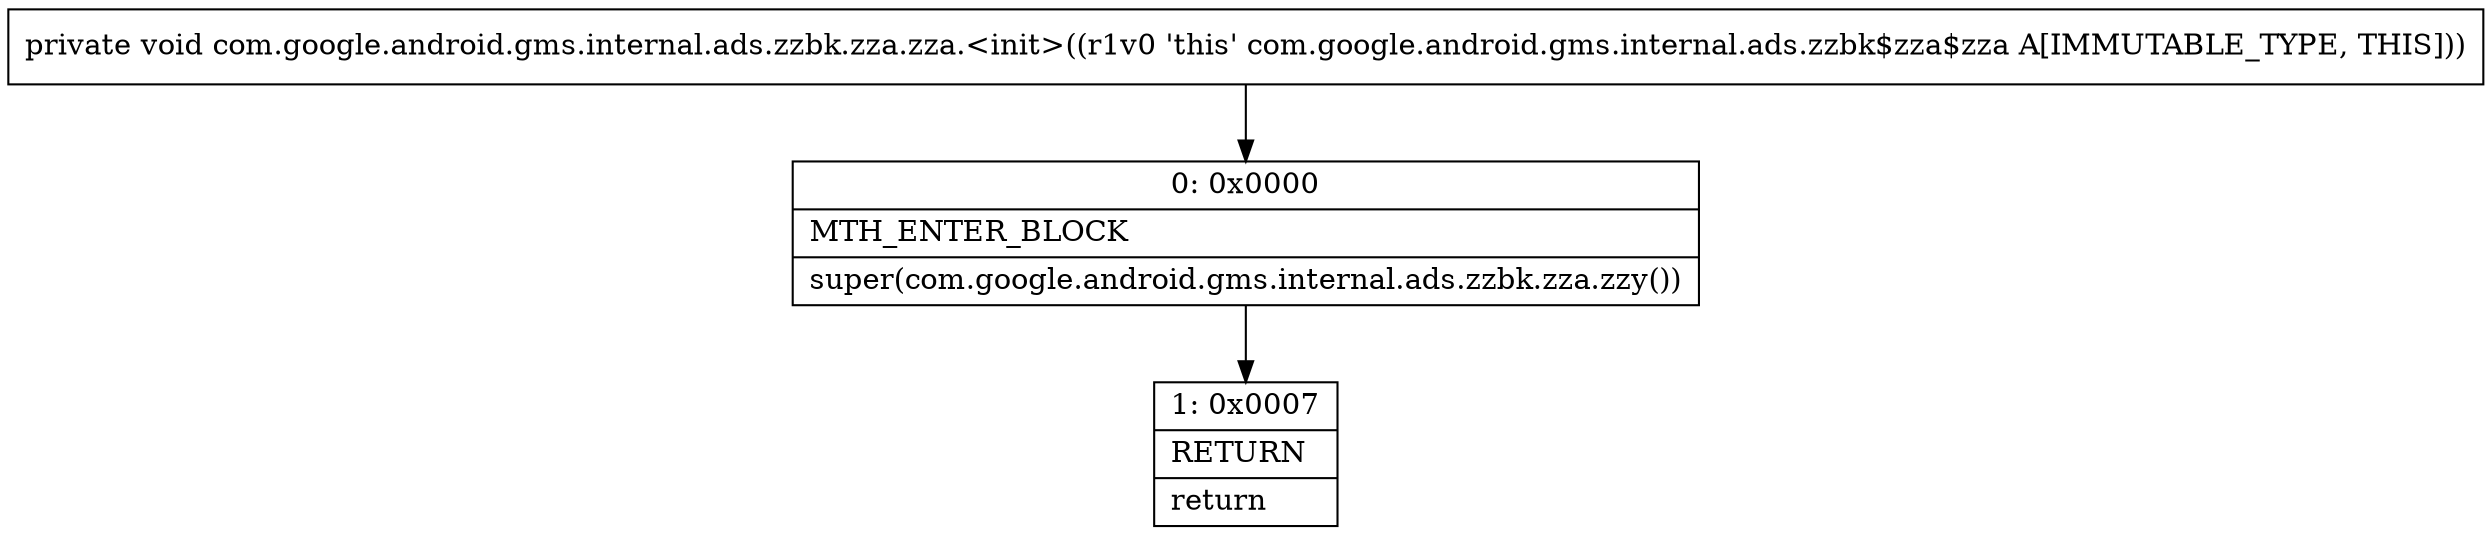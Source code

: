 digraph "CFG forcom.google.android.gms.internal.ads.zzbk.zza.zza.\<init\>()V" {
Node_0 [shape=record,label="{0\:\ 0x0000|MTH_ENTER_BLOCK\l|super(com.google.android.gms.internal.ads.zzbk.zza.zzy())\l}"];
Node_1 [shape=record,label="{1\:\ 0x0007|RETURN\l|return\l}"];
MethodNode[shape=record,label="{private void com.google.android.gms.internal.ads.zzbk.zza.zza.\<init\>((r1v0 'this' com.google.android.gms.internal.ads.zzbk$zza$zza A[IMMUTABLE_TYPE, THIS])) }"];
MethodNode -> Node_0;
Node_0 -> Node_1;
}

